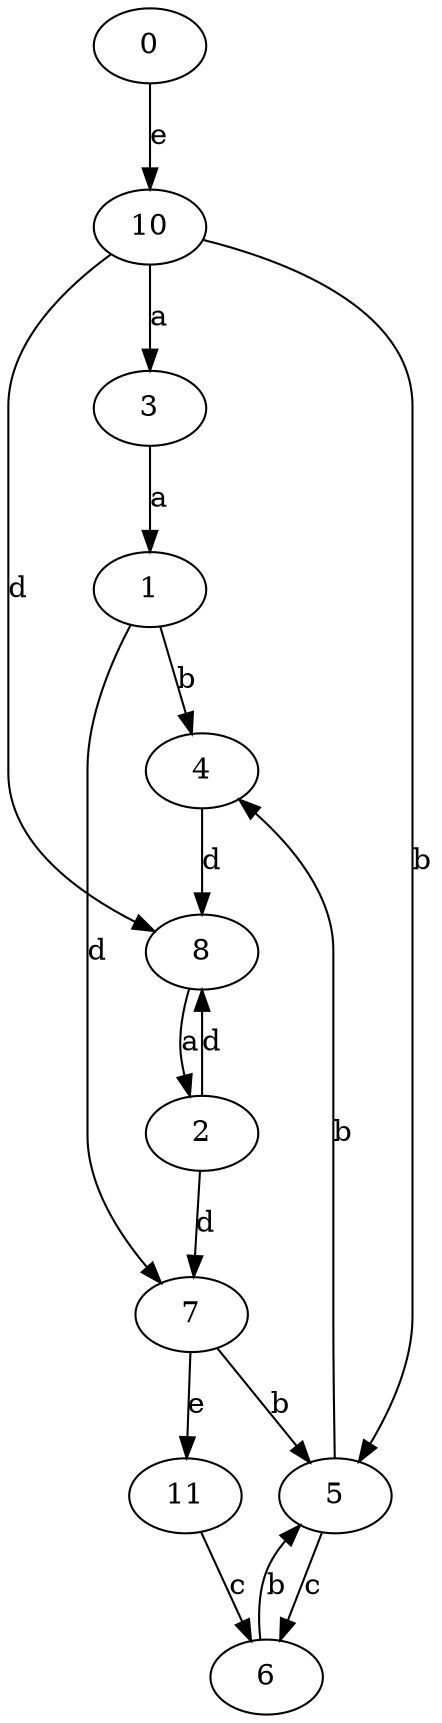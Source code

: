 strict digraph  {
1;
0;
2;
3;
4;
5;
6;
7;
8;
10;
11;
1 -> 4  [label=b];
1 -> 7  [label=d];
0 -> 10  [label=e];
2 -> 7  [label=d];
2 -> 8  [label=d];
3 -> 1  [label=a];
4 -> 8  [label=d];
5 -> 4  [label=b];
5 -> 6  [label=c];
6 -> 5  [label=b];
7 -> 5  [label=b];
7 -> 11  [label=e];
8 -> 2  [label=a];
10 -> 3  [label=a];
10 -> 5  [label=b];
10 -> 8  [label=d];
11 -> 6  [label=c];
}
